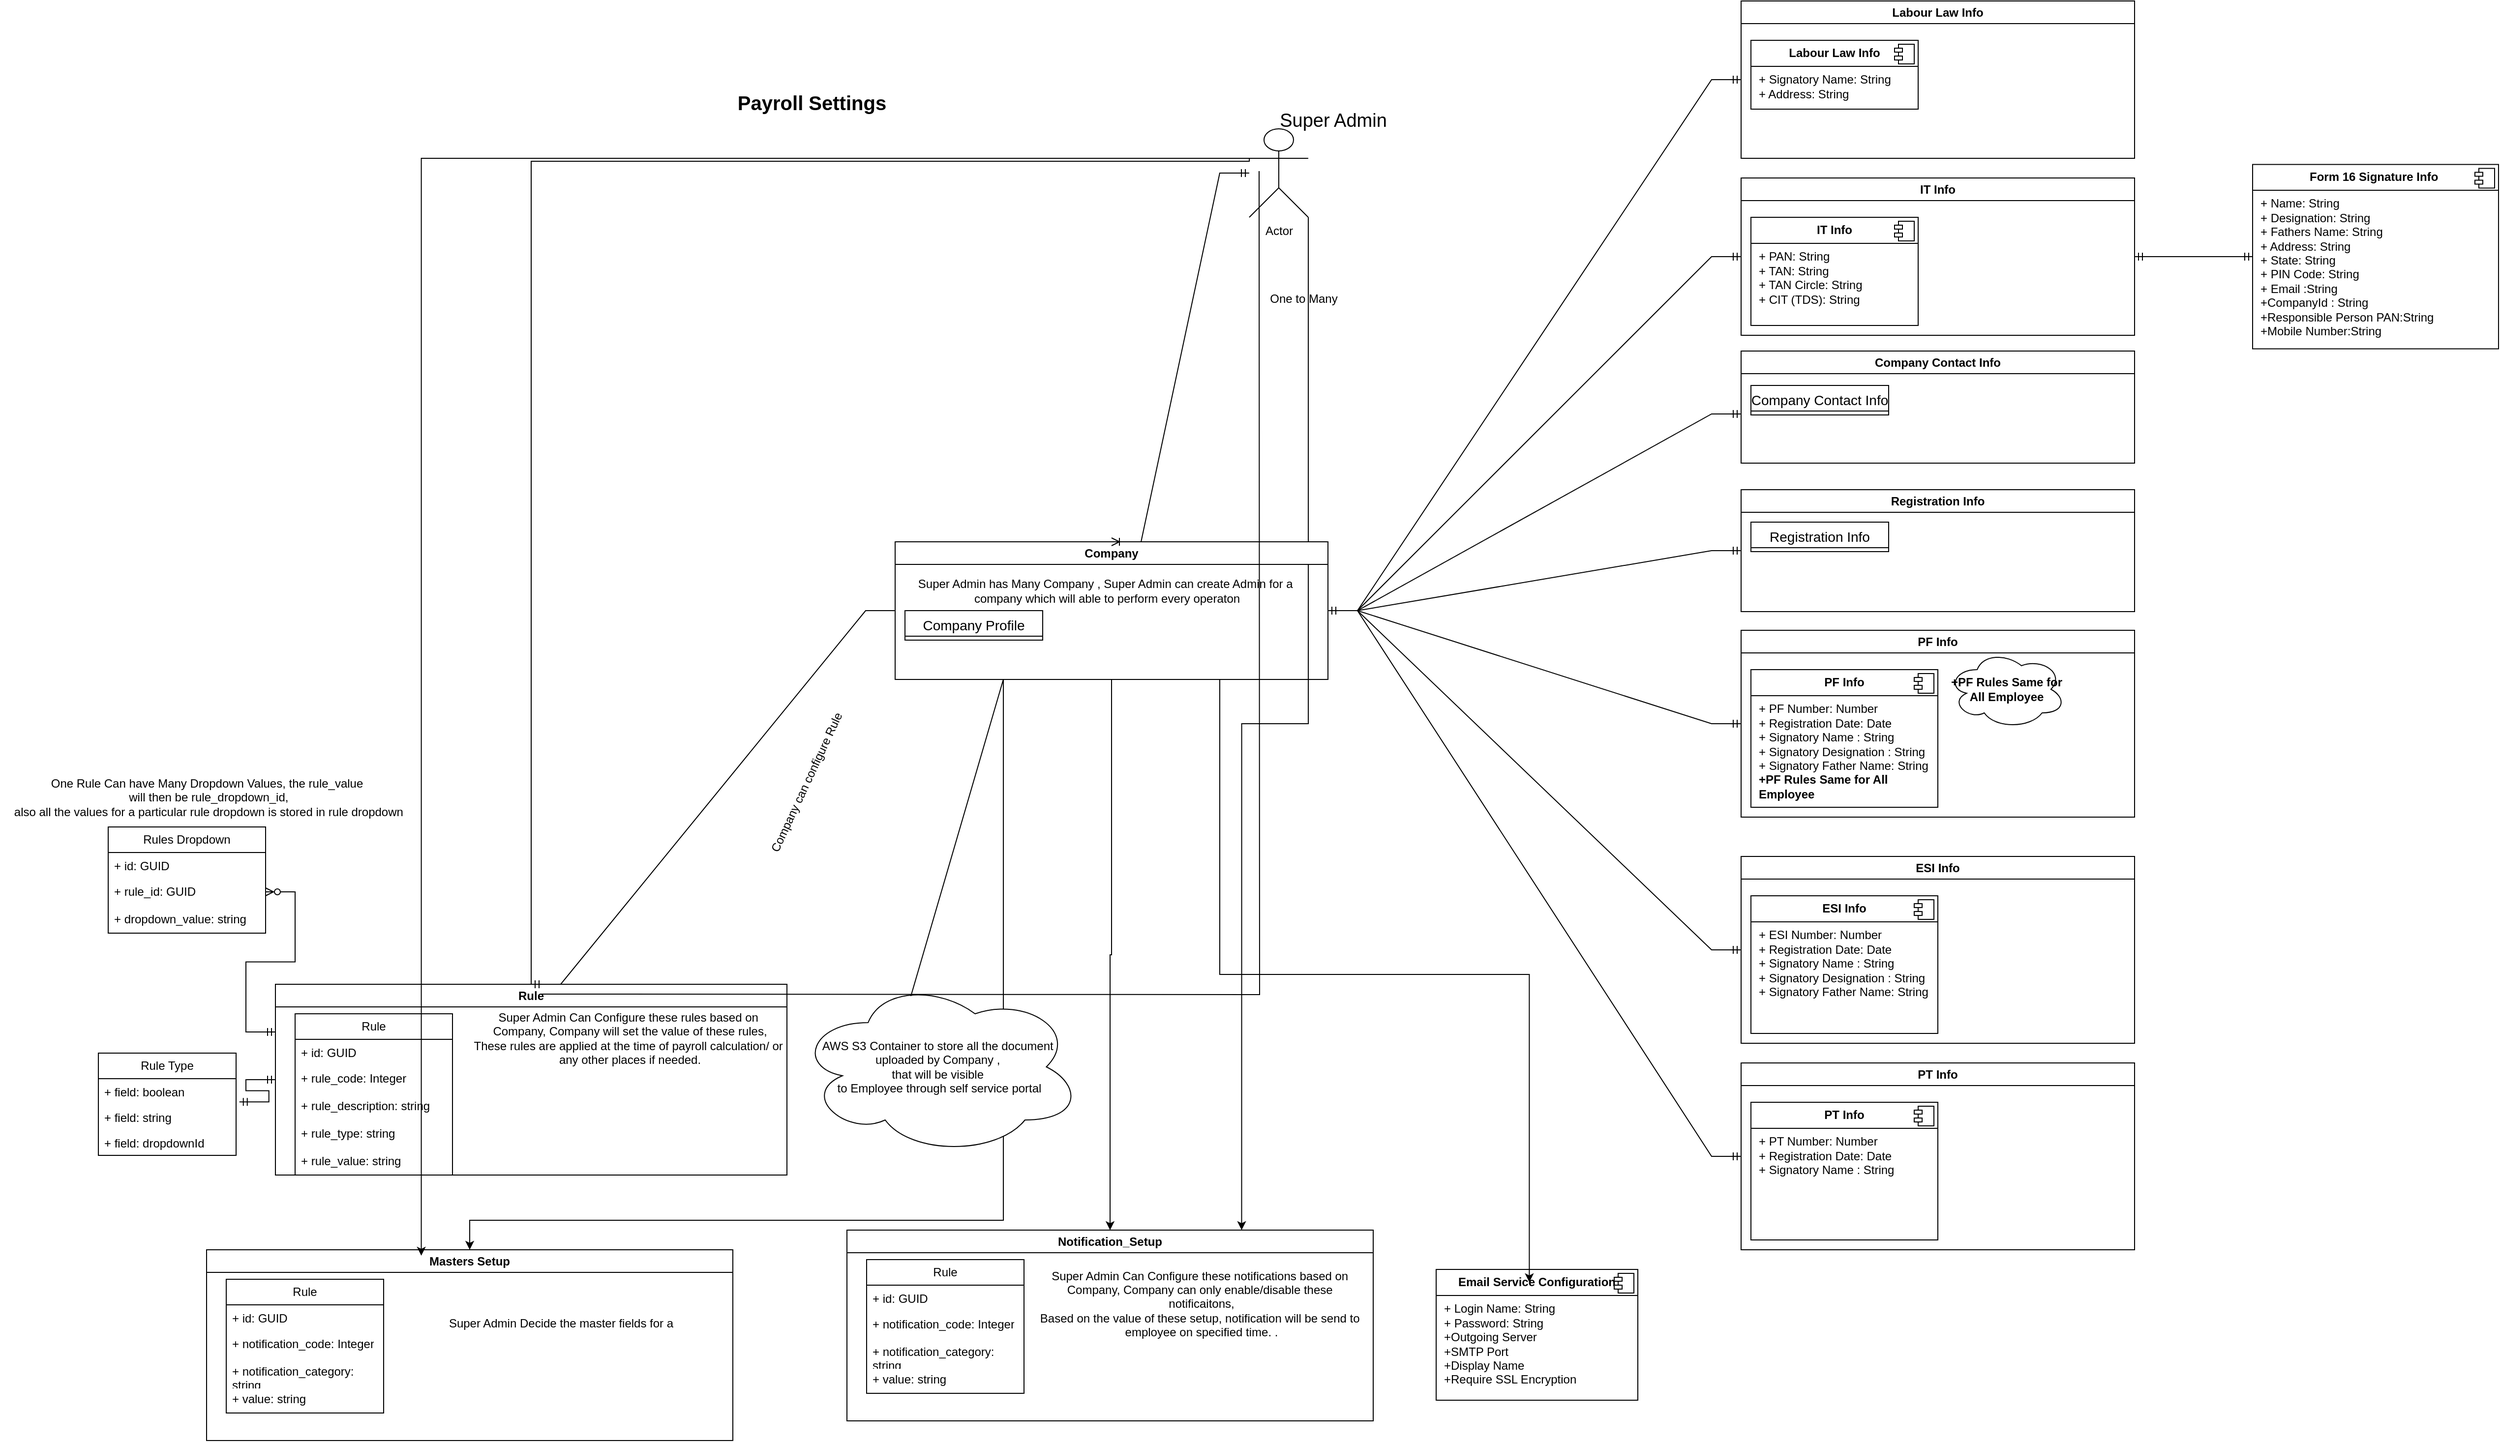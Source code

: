 <mxfile version="24.3.0" type="github">
  <diagram name="Page-1" id="mV1qP1kzvMr_AGbJ9KCR">
    <mxGraphModel dx="1588" dy="1857" grid="1" gridSize="10" guides="1" tooltips="1" connect="1" arrows="1" fold="1" page="1" pageScale="1" pageWidth="1169" pageHeight="827" math="0" shadow="0">
      <root>
        <mxCell id="0" />
        <mxCell id="1" parent="0" />
        <mxCell id="gpeztKrh80QSo0MVFvQO-153" style="edgeStyle=orthogonalEdgeStyle;rounded=0;orthogonalLoop=1;jettySize=auto;html=1;exitX=1;exitY=1;exitDx=0;exitDy=0;exitPerimeter=0;entryX=0.75;entryY=0;entryDx=0;entryDy=0;" edge="1" parent="1" source="gpeztKrh80QSo0MVFvQO-1" target="gpeztKrh80QSo0MVFvQO-133">
          <mxGeometry relative="1" as="geometry" />
        </mxCell>
        <mxCell id="gpeztKrh80QSo0MVFvQO-1" value="Actor" style="shape=umlActor;verticalLabelPosition=bottom;verticalAlign=top;html=1;outlineConnect=0;" vertex="1" parent="1">
          <mxGeometry x="540" y="-780" width="60" height="90" as="geometry" />
        </mxCell>
        <mxCell id="gpeztKrh80QSo0MVFvQO-5" value="Super Admin&lt;div style=&quot;font-size: 19px;&quot;&gt;&lt;br style=&quot;font-size: 19px;&quot;&gt;&lt;/div&gt;" style="text;html=1;align=center;verticalAlign=middle;resizable=0;points=[];autosize=1;strokeColor=none;fillColor=none;fontSize=19;" vertex="1" parent="1">
          <mxGeometry x="560" y="-807" width="130" height="60" as="geometry" />
        </mxCell>
        <mxCell id="gpeztKrh80QSo0MVFvQO-141" style="edgeStyle=orthogonalEdgeStyle;rounded=0;orthogonalLoop=1;jettySize=auto;html=1;exitX=0.5;exitY=1;exitDx=0;exitDy=0;" edge="1" parent="1" source="gpeztKrh80QSo0MVFvQO-6" target="gpeztKrh80QSo0MVFvQO-133">
          <mxGeometry relative="1" as="geometry" />
        </mxCell>
        <mxCell id="gpeztKrh80QSo0MVFvQO-150" style="edgeStyle=orthogonalEdgeStyle;rounded=0;orthogonalLoop=1;jettySize=auto;html=1;exitX=0.25;exitY=1;exitDx=0;exitDy=0;entryX=0.5;entryY=0;entryDx=0;entryDy=0;" edge="1" parent="1" source="gpeztKrh80QSo0MVFvQO-6" target="gpeztKrh80QSo0MVFvQO-143">
          <mxGeometry relative="1" as="geometry">
            <Array as="points">
              <mxPoint x="290" y="330" />
              <mxPoint x="-253" y="330" />
            </Array>
          </mxGeometry>
        </mxCell>
        <mxCell id="gpeztKrh80QSo0MVFvQO-6" value="Company" style="swimlane;whiteSpace=wrap;html=1;" vertex="1" parent="1">
          <mxGeometry x="180" y="-360" width="440" height="140" as="geometry" />
        </mxCell>
        <mxCell id="gpeztKrh80QSo0MVFvQO-8" value="Super Admin has Many Company , Super Admin can create Admin for a&amp;nbsp;&lt;div&gt;company which will able to perform every operaton&lt;/div&gt;" style="text;html=1;align=center;verticalAlign=middle;resizable=0;points=[];autosize=1;strokeColor=none;fillColor=none;" vertex="1" parent="gpeztKrh80QSo0MVFvQO-6">
          <mxGeometry x="10" y="30" width="410" height="40" as="geometry" />
        </mxCell>
        <mxCell id="gpeztKrh80QSo0MVFvQO-11" value="Company Profile" style="swimlane;fontStyle=0;childLayout=stackLayout;horizontal=1;startSize=26;horizontalStack=0;resizeParent=1;resizeParentMax=0;resizeLast=0;collapsible=1;marginBottom=0;align=center;fontSize=14;verticalAlign=top;spacingBottom=0;" vertex="1" collapsed="1" parent="gpeztKrh80QSo0MVFvQO-6">
          <mxGeometry x="10" y="70" width="140" height="30" as="geometry">
            <mxRectangle x="10" y="70" width="248" height="116" as="alternateBounds" />
          </mxGeometry>
        </mxCell>
        <mxCell id="gpeztKrh80QSo0MVFvQO-12" value="@Name&lt;span style=&quot;white-space: pre;&quot;&gt;&#x9;&lt;/span&gt;@Phone&amp;nbsp;&lt;span style=&quot;white-space: pre;&quot;&gt;&#x9;&lt;/span&gt;@Type of Buisness&lt;span style=&quot;white-space: pre;&quot;&gt;&#x9;&lt;/span&gt;" style="text;strokeColor=none;fillColor=none;spacingLeft=4;spacingRight=4;overflow=hidden;rotatable=0;points=[[0,0.5],[1,0.5]];portConstraint=eastwest;fontSize=12;whiteSpace=wrap;html=1;" vertex="1" parent="gpeztKrh80QSo0MVFvQO-11">
          <mxGeometry y="26" width="248" height="30" as="geometry" />
        </mxCell>
        <mxCell id="gpeztKrh80QSo0MVFvQO-13" value="@State&amp;nbsp;&lt;span style=&quot;white-space: pre;&quot;&gt;&#x9;&lt;/span&gt;@PIN&lt;span style=&quot;white-space: pre;&quot;&gt;&#x9;&lt;/span&gt;@Website&lt;span style=&quot;white-space: pre;&quot;&gt;&#x9;&lt;/span&gt;@GSTIN" style="text;strokeColor=none;fillColor=none;spacingLeft=4;spacingRight=4;overflow=hidden;rotatable=0;points=[[0,0.5],[1,0.5]];portConstraint=eastwest;fontSize=12;whiteSpace=wrap;html=1;" vertex="1" parent="gpeztKrh80QSo0MVFvQO-11">
          <mxGeometry y="56" width="248" height="30" as="geometry" />
        </mxCell>
        <mxCell id="gpeztKrh80QSo0MVFvQO-14" value="@Address&amp;nbsp;&lt;span style=&quot;white-space: pre;&quot;&gt;&#x9;&lt;/span&gt;&lt;span style=&quot;white-space: pre;&quot;&gt;&#x9;&lt;/span&gt;@Abbreviation&lt;div&gt;&amp;nbsp;&lt;div&gt;&lt;br&gt;&lt;/div&gt;&lt;div&gt;&lt;br&gt;&lt;/div&gt;&lt;div&gt;&lt;br&gt;&lt;/div&gt;&lt;/div&gt;" style="text;strokeColor=none;fillColor=none;spacingLeft=4;spacingRight=4;overflow=hidden;rotatable=0;points=[[0,0.5],[1,0.5]];portConstraint=eastwest;fontSize=12;whiteSpace=wrap;html=1;" vertex="1" parent="gpeztKrh80QSo0MVFvQO-11">
          <mxGeometry y="86" width="248" height="30" as="geometry" />
        </mxCell>
        <mxCell id="gpeztKrh80QSo0MVFvQO-7" value="" style="edgeStyle=entityRelationEdgeStyle;fontSize=12;html=1;endArrow=ERoneToMany;startArrow=ERmandOne;rounded=0;entryX=0.5;entryY=0;entryDx=0;entryDy=0;" edge="1" parent="1" source="gpeztKrh80QSo0MVFvQO-1" target="gpeztKrh80QSo0MVFvQO-6">
          <mxGeometry width="100" height="100" relative="1" as="geometry">
            <mxPoint x="560" y="-450" as="sourcePoint" />
            <mxPoint x="660" y="-550" as="targetPoint" />
          </mxGeometry>
        </mxCell>
        <mxCell id="gpeztKrh80QSo0MVFvQO-9" value="One to Many" style="text;html=1;align=center;verticalAlign=middle;resizable=0;points=[];autosize=1;strokeColor=none;fillColor=none;" vertex="1" parent="1">
          <mxGeometry x="550" y="-622" width="90" height="30" as="geometry" />
        </mxCell>
        <mxCell id="gpeztKrh80QSo0MVFvQO-10" value="&lt;b&gt;&lt;font style=&quot;font-size: 20px;&quot;&gt;Payroll Settings&lt;/font&gt;&lt;/b&gt;" style="text;html=1;align=center;verticalAlign=middle;resizable=0;points=[];autosize=1;strokeColor=none;fillColor=none;" vertex="1" parent="1">
          <mxGeometry x="10" y="-827" width="170" height="40" as="geometry" />
        </mxCell>
        <mxCell id="gpeztKrh80QSo0MVFvQO-15" value="" style="edgeStyle=entityRelationEdgeStyle;fontSize=12;html=1;endArrow=ERmandOne;startArrow=ERmandOne;rounded=0;exitX=1;exitY=0.5;exitDx=0;exitDy=0;" edge="1" parent="1" source="gpeztKrh80QSo0MVFvQO-6">
          <mxGeometry width="100" height="100" relative="1" as="geometry">
            <mxPoint x="880" y="-380" as="sourcePoint" />
            <mxPoint x="1040" y="-490" as="targetPoint" />
            <Array as="points">
              <mxPoint x="1010" y="-480" />
            </Array>
          </mxGeometry>
        </mxCell>
        <mxCell id="gpeztKrh80QSo0MVFvQO-38" value="Company Contact Info" style="swimlane;whiteSpace=wrap;html=1;" vertex="1" parent="1">
          <mxGeometry x="1040" y="-554" width="400" height="114" as="geometry" />
        </mxCell>
        <mxCell id="gpeztKrh80QSo0MVFvQO-40" value="Company Contact Info" style="swimlane;fontStyle=0;childLayout=stackLayout;horizontal=1;startSize=26;horizontalStack=0;resizeParent=1;resizeParentMax=0;resizeLast=0;collapsible=1;marginBottom=0;align=center;fontSize=14;verticalAlign=top;spacingBottom=0;" vertex="1" collapsed="1" parent="gpeztKrh80QSo0MVFvQO-38">
          <mxGeometry x="10" y="35" width="140" height="30" as="geometry">
            <mxRectangle x="10" y="35" width="248" height="86" as="alternateBounds" />
          </mxGeometry>
        </mxCell>
        <mxCell id="gpeztKrh80QSo0MVFvQO-41" value="@Contact Person&lt;span style=&quot;white-space: pre;&quot;&gt;&#x9;&lt;/span&gt;@Secondary Contact Person&amp;nbsp;&lt;span style=&quot;white-space: pre;&quot;&gt;&#x9;&lt;/span&gt;@Phone1&lt;span style=&quot;white-space: pre;&quot;&gt;&#x9;&lt;/span&gt;&lt;div&gt;&lt;br&gt;&lt;/div&gt;" style="text;strokeColor=none;fillColor=none;spacingLeft=4;spacingRight=4;overflow=hidden;rotatable=0;points=[[0,0.5],[1,0.5]];portConstraint=eastwest;fontSize=12;whiteSpace=wrap;html=1;" vertex="1" parent="gpeztKrh80QSo0MVFvQO-40">
          <mxGeometry y="26" width="248" height="30" as="geometry" />
        </mxCell>
        <mxCell id="gpeztKrh80QSo0MVFvQO-43" value="&lt;div&gt;&lt;div&gt;@Phone2&lt;span style=&quot;white-space: pre;&quot;&gt;&#x9;&lt;/span&gt;@Email1&lt;span style=&quot;white-space: pre;&quot;&gt;&#x9;&lt;/span&gt;@Email2&lt;br&gt;&lt;/div&gt;&lt;/div&gt;" style="text;strokeColor=none;fillColor=none;spacingLeft=4;spacingRight=4;overflow=hidden;rotatable=0;points=[[0,0.5],[1,0.5]];portConstraint=eastwest;fontSize=12;whiteSpace=wrap;html=1;" vertex="1" parent="gpeztKrh80QSo0MVFvQO-40">
          <mxGeometry y="56" width="248" height="30" as="geometry" />
        </mxCell>
        <mxCell id="gpeztKrh80QSo0MVFvQO-45" value="Registration Info" style="swimlane;whiteSpace=wrap;html=1;" vertex="1" parent="1">
          <mxGeometry x="1040" y="-413" width="400" height="124" as="geometry" />
        </mxCell>
        <mxCell id="gpeztKrh80QSo0MVFvQO-46" value="Registration Info" style="swimlane;fontStyle=0;childLayout=stackLayout;horizontal=1;startSize=26;horizontalStack=0;resizeParent=1;resizeParentMax=0;resizeLast=0;collapsible=1;marginBottom=0;align=center;fontSize=14;verticalAlign=top;spacingBottom=0;" vertex="1" collapsed="1" parent="gpeztKrh80QSo0MVFvQO-45">
          <mxGeometry x="10" y="33" width="140" height="30" as="geometry">
            <mxRectangle x="10" y="33" width="248" height="66" as="alternateBounds" />
          </mxGeometry>
        </mxCell>
        <mxCell id="gpeztKrh80QSo0MVFvQO-50" value="@Incorporation Date&amp;nbsp;&lt;div&gt;@Corporate Identfier Number&lt;/div&gt;" style="text;html=1;align=center;verticalAlign=middle;resizable=0;points=[];autosize=1;strokeColor=none;fillColor=none;" vertex="1" parent="gpeztKrh80QSo0MVFvQO-46">
          <mxGeometry y="26" width="248" height="40" as="geometry" />
        </mxCell>
        <mxCell id="gpeztKrh80QSo0MVFvQO-49" value="" style="edgeStyle=entityRelationEdgeStyle;fontSize=12;html=1;endArrow=ERmandOne;startArrow=ERmandOne;rounded=0;exitX=1;exitY=0.5;exitDx=0;exitDy=0;entryX=0;entryY=0.5;entryDx=0;entryDy=0;" edge="1" parent="1" source="gpeztKrh80QSo0MVFvQO-6" target="gpeztKrh80QSo0MVFvQO-45">
          <mxGeometry width="100" height="100" relative="1" as="geometry">
            <mxPoint x="890" y="-360" as="sourcePoint" />
            <mxPoint x="1050" y="-480" as="targetPoint" />
            <Array as="points">
              <mxPoint x="1020" y="-470" />
            </Array>
          </mxGeometry>
        </mxCell>
        <mxCell id="gpeztKrh80QSo0MVFvQO-54" value="PF Info" style="swimlane;whiteSpace=wrap;html=1;" vertex="1" parent="1">
          <mxGeometry x="1040" y="-270" width="400" height="190" as="geometry" />
        </mxCell>
        <mxCell id="gpeztKrh80QSo0MVFvQO-58" value="&lt;p style=&quot;margin:0px;margin-top:6px;text-align:center;&quot;&gt;&lt;b&gt;PF Info&lt;/b&gt;&lt;/p&gt;&lt;hr size=&quot;1&quot; style=&quot;border-style:solid;&quot;&gt;&lt;p style=&quot;margin:0px;margin-left:8px;&quot;&gt;+ PF Number: Number&lt;br&gt;+ Registration Date: Date&lt;/p&gt;&lt;p style=&quot;margin:0px;margin-left:8px;&quot;&gt;+ Signatory Name : String&lt;/p&gt;&lt;p style=&quot;margin:0px;margin-left:8px;&quot;&gt;+ Signatory Designation : String&lt;/p&gt;&lt;p style=&quot;margin:0px;margin-left:8px;&quot;&gt;+ Signatory Father Name: String&lt;/p&gt;&lt;p style=&quot;margin:0px;margin-left:8px;&quot;&gt;&lt;b&gt;+PF Rules Same for All Employee&lt;/b&gt;&lt;/p&gt;" style="align=left;overflow=fill;html=1;dropTarget=0;whiteSpace=wrap;" vertex="1" parent="gpeztKrh80QSo0MVFvQO-54">
          <mxGeometry x="10" y="40" width="190" height="140" as="geometry" />
        </mxCell>
        <mxCell id="gpeztKrh80QSo0MVFvQO-59" value="" style="shape=component;jettyWidth=8;jettyHeight=4;" vertex="1" parent="gpeztKrh80QSo0MVFvQO-58">
          <mxGeometry x="1" width="20" height="20" relative="1" as="geometry">
            <mxPoint x="-24" y="4" as="offset" />
          </mxGeometry>
        </mxCell>
        <mxCell id="gpeztKrh80QSo0MVFvQO-60" value="&lt;b style=&quot;text-align: left;&quot;&gt;+PF Rules Same for All Employee&lt;/b&gt;" style="ellipse;shape=cloud;whiteSpace=wrap;html=1;" vertex="1" parent="gpeztKrh80QSo0MVFvQO-54">
          <mxGeometry x="210" y="20" width="120" height="80" as="geometry" />
        </mxCell>
        <mxCell id="gpeztKrh80QSo0MVFvQO-57" value="" style="edgeStyle=entityRelationEdgeStyle;fontSize=12;html=1;endArrow=ERmandOne;startArrow=ERmandOne;rounded=0;entryX=0;entryY=0.5;entryDx=0;entryDy=0;exitX=1;exitY=0.5;exitDx=0;exitDy=0;" edge="1" parent="1" source="gpeztKrh80QSo0MVFvQO-6" target="gpeztKrh80QSo0MVFvQO-54">
          <mxGeometry width="100" height="100" relative="1" as="geometry">
            <mxPoint x="880" y="-370" as="sourcePoint" />
            <mxPoint x="1050" y="-308" as="targetPoint" />
            <Array as="points">
              <mxPoint x="1030" y="-460" />
            </Array>
          </mxGeometry>
        </mxCell>
        <mxCell id="gpeztKrh80QSo0MVFvQO-61" value="ESI Info" style="swimlane;whiteSpace=wrap;html=1;" vertex="1" parent="1">
          <mxGeometry x="1040" y="-40" width="400" height="190" as="geometry" />
        </mxCell>
        <mxCell id="gpeztKrh80QSo0MVFvQO-62" value="&lt;p style=&quot;margin:0px;margin-top:6px;text-align:center;&quot;&gt;&lt;b&gt;ESI Info&lt;/b&gt;&lt;/p&gt;&lt;hr size=&quot;1&quot; style=&quot;border-style:solid;&quot;&gt;&lt;p style=&quot;margin:0px;margin-left:8px;&quot;&gt;+ ESI Number: Number&lt;br&gt;+ Registration Date: Date&lt;/p&gt;&lt;p style=&quot;margin:0px;margin-left:8px;&quot;&gt;+ Signatory Name : String&lt;/p&gt;&lt;p style=&quot;margin:0px;margin-left:8px;&quot;&gt;+ Signatory Designation : String&lt;/p&gt;&lt;p style=&quot;margin:0px;margin-left:8px;&quot;&gt;+ Signatory Father Name: String&lt;/p&gt;" style="align=left;overflow=fill;html=1;dropTarget=0;whiteSpace=wrap;" vertex="1" parent="gpeztKrh80QSo0MVFvQO-61">
          <mxGeometry x="10" y="40" width="190" height="140" as="geometry" />
        </mxCell>
        <mxCell id="gpeztKrh80QSo0MVFvQO-63" value="" style="shape=component;jettyWidth=8;jettyHeight=4;" vertex="1" parent="gpeztKrh80QSo0MVFvQO-62">
          <mxGeometry x="1" width="20" height="20" relative="1" as="geometry">
            <mxPoint x="-24" y="4" as="offset" />
          </mxGeometry>
        </mxCell>
        <mxCell id="gpeztKrh80QSo0MVFvQO-65" value="" style="edgeStyle=entityRelationEdgeStyle;fontSize=12;html=1;endArrow=ERmandOne;startArrow=ERmandOne;rounded=0;entryX=0;entryY=0.5;entryDx=0;entryDy=0;exitX=1;exitY=0.5;exitDx=0;exitDy=0;" edge="1" parent="1" source="gpeztKrh80QSo0MVFvQO-6" target="gpeztKrh80QSo0MVFvQO-61">
          <mxGeometry width="100" height="100" relative="1" as="geometry">
            <mxPoint x="880" y="-370" as="sourcePoint" />
            <mxPoint x="1030" y="45" as="targetPoint" />
            <Array as="points">
              <mxPoint x="1030" y="-460" />
            </Array>
          </mxGeometry>
        </mxCell>
        <mxCell id="gpeztKrh80QSo0MVFvQO-66" value="PT Info" style="swimlane;whiteSpace=wrap;html=1;" vertex="1" parent="1">
          <mxGeometry x="1040" y="170" width="400" height="190" as="geometry" />
        </mxCell>
        <mxCell id="gpeztKrh80QSo0MVFvQO-67" value="&lt;p style=&quot;margin:0px;margin-top:6px;text-align:center;&quot;&gt;&lt;b&gt;PT Info&lt;/b&gt;&lt;/p&gt;&lt;hr size=&quot;1&quot; style=&quot;border-style:solid;&quot;&gt;&lt;p style=&quot;margin:0px;margin-left:8px;&quot;&gt;+ PT Number: Number&lt;br&gt;+ Registration Date: Date&lt;/p&gt;&lt;p style=&quot;margin:0px;margin-left:8px;&quot;&gt;+ Signatory Name : String&lt;/p&gt;" style="align=left;overflow=fill;html=1;dropTarget=0;whiteSpace=wrap;" vertex="1" parent="gpeztKrh80QSo0MVFvQO-66">
          <mxGeometry x="10" y="40" width="190" height="140" as="geometry" />
        </mxCell>
        <mxCell id="gpeztKrh80QSo0MVFvQO-68" value="" style="shape=component;jettyWidth=8;jettyHeight=4;" vertex="1" parent="gpeztKrh80QSo0MVFvQO-67">
          <mxGeometry x="1" width="20" height="20" relative="1" as="geometry">
            <mxPoint x="-24" y="4" as="offset" />
          </mxGeometry>
        </mxCell>
        <mxCell id="gpeztKrh80QSo0MVFvQO-69" value="" style="edgeStyle=entityRelationEdgeStyle;fontSize=12;html=1;endArrow=ERmandOne;startArrow=ERmandOne;rounded=0;entryX=0;entryY=0.5;entryDx=0;entryDy=0;exitX=1;exitY=0.5;exitDx=0;exitDy=0;" edge="1" parent="1" source="gpeztKrh80QSo0MVFvQO-6" target="gpeztKrh80QSo0MVFvQO-66">
          <mxGeometry width="100" height="100" relative="1" as="geometry">
            <mxPoint x="880" y="-370" as="sourcePoint" />
            <mxPoint x="1020" y="245" as="targetPoint" />
            <Array as="points">
              <mxPoint x="890" y="-370" />
              <mxPoint x="1030" y="-460" />
            </Array>
          </mxGeometry>
        </mxCell>
        <mxCell id="gpeztKrh80QSo0MVFvQO-70" value="IT Info" style="swimlane;whiteSpace=wrap;html=1;" vertex="1" parent="1">
          <mxGeometry x="1040" y="-730" width="400" height="160" as="geometry" />
        </mxCell>
        <mxCell id="gpeztKrh80QSo0MVFvQO-71" value="&lt;p style=&quot;margin:0px;margin-top:6px;text-align:center;&quot;&gt;&lt;span style=&quot;font-weight: 700;&quot;&gt;IT Info&lt;/span&gt;&lt;br&gt;&lt;/p&gt;&lt;hr size=&quot;1&quot; style=&quot;border-style:solid;&quot;&gt;&lt;p style=&quot;margin:0px;margin-left:8px;&quot;&gt;+ PAN: String&lt;br&gt;+ TAN: String&lt;/p&gt;&lt;p style=&quot;margin:0px;margin-left:8px;&quot;&gt;+ TAN Circle: String&lt;/p&gt;&lt;p style=&quot;margin:0px;margin-left:8px;&quot;&gt;+ CIT (TDS): String&lt;/p&gt;" style="align=left;overflow=fill;html=1;dropTarget=0;whiteSpace=wrap;" vertex="1" parent="gpeztKrh80QSo0MVFvQO-70">
          <mxGeometry x="10" y="40" width="170" height="110" as="geometry" />
        </mxCell>
        <mxCell id="gpeztKrh80QSo0MVFvQO-72" value="" style="shape=component;jettyWidth=8;jettyHeight=4;" vertex="1" parent="gpeztKrh80QSo0MVFvQO-71">
          <mxGeometry x="1" width="20" height="20" relative="1" as="geometry">
            <mxPoint x="-24" y="4" as="offset" />
          </mxGeometry>
        </mxCell>
        <mxCell id="gpeztKrh80QSo0MVFvQO-73" value="" style="edgeStyle=entityRelationEdgeStyle;fontSize=12;html=1;endArrow=ERmandOne;startArrow=ERmandOne;rounded=0;entryX=0;entryY=0.5;entryDx=0;entryDy=0;exitX=1;exitY=0.5;exitDx=0;exitDy=0;" edge="1" parent="1" source="gpeztKrh80QSo0MVFvQO-6" target="gpeztKrh80QSo0MVFvQO-70">
          <mxGeometry width="100" height="100" relative="1" as="geometry">
            <mxPoint x="880" y="-370" as="sourcePoint" />
            <mxPoint x="1050" y="-480" as="targetPoint" />
            <Array as="points">
              <mxPoint x="1020" y="-470" />
            </Array>
          </mxGeometry>
        </mxCell>
        <mxCell id="gpeztKrh80QSo0MVFvQO-74" value="" style="edgeStyle=entityRelationEdgeStyle;fontSize=12;html=1;endArrow=ERmandOne;startArrow=ERmandOne;rounded=0;exitX=1;exitY=0.5;exitDx=0;exitDy=0;entryX=0;entryY=0.5;entryDx=0;entryDy=0;" edge="1" parent="1" source="gpeztKrh80QSo0MVFvQO-70" target="gpeztKrh80QSo0MVFvQO-75">
          <mxGeometry width="100" height="100" relative="1" as="geometry">
            <mxPoint x="1430" y="-550" as="sourcePoint" />
            <mxPoint x="1530" y="-650" as="targetPoint" />
          </mxGeometry>
        </mxCell>
        <mxCell id="gpeztKrh80QSo0MVFvQO-75" value="&lt;p style=&quot;margin:0px;margin-top:6px;text-align:center;&quot;&gt;&lt;b&gt;Form 16 Signature Info&amp;nbsp;&lt;/b&gt;&lt;/p&gt;&lt;hr size=&quot;1&quot; style=&quot;border-style:solid;&quot;&gt;&lt;p style=&quot;margin:0px;margin-left:8px;&quot;&gt;+ Name: String&lt;br&gt;+ Designation: String&lt;/p&gt;&lt;p style=&quot;margin:0px;margin-left:8px;&quot;&gt;+ Fathers Name: String&lt;/p&gt;&lt;p style=&quot;margin:0px;margin-left:8px;&quot;&gt;+ Address: String&lt;/p&gt;&lt;p style=&quot;margin:0px;margin-left:8px;&quot;&gt;+ State: String&lt;/p&gt;&lt;p style=&quot;margin:0px;margin-left:8px;&quot;&gt;+ PIN Code: String&lt;/p&gt;&lt;p style=&quot;margin:0px;margin-left:8px;&quot;&gt;+ Email :String&lt;/p&gt;&lt;p style=&quot;margin:0px;margin-left:8px;&quot;&gt;+CompanyId : String&lt;/p&gt;&lt;p style=&quot;margin:0px;margin-left:8px;&quot;&gt;+Responsible Person PAN:String&lt;/p&gt;&lt;p style=&quot;margin:0px;margin-left:8px;&quot;&gt;+Mobile Number:String&lt;/p&gt;&lt;p style=&quot;margin:0px;margin-left:8px;&quot;&gt;&lt;br&gt;&lt;/p&gt;" style="align=left;overflow=fill;html=1;dropTarget=0;whiteSpace=wrap;" vertex="1" parent="1">
          <mxGeometry x="1560" y="-743.75" width="250" height="187.5" as="geometry" />
        </mxCell>
        <mxCell id="gpeztKrh80QSo0MVFvQO-76" value="" style="shape=component;jettyWidth=8;jettyHeight=4;" vertex="1" parent="gpeztKrh80QSo0MVFvQO-75">
          <mxGeometry x="1" width="20" height="20" relative="1" as="geometry">
            <mxPoint x="-24" y="4" as="offset" />
          </mxGeometry>
        </mxCell>
        <mxCell id="gpeztKrh80QSo0MVFvQO-77" value="Labour Law Info" style="swimlane;whiteSpace=wrap;html=1;" vertex="1" parent="1">
          <mxGeometry x="1040" y="-910" width="400" height="160" as="geometry" />
        </mxCell>
        <mxCell id="gpeztKrh80QSo0MVFvQO-78" value="&lt;p style=&quot;margin:0px;margin-top:6px;text-align:center;&quot;&gt;&lt;span style=&quot;font-weight: 700;&quot;&gt;Labour Law Info&lt;/span&gt;&lt;br&gt;&lt;/p&gt;&lt;hr size=&quot;1&quot; style=&quot;border-style:solid;&quot;&gt;&lt;p style=&quot;margin:0px;margin-left:8px;&quot;&gt;+ Signatory Name: String&lt;br&gt;+ Address: String&lt;/p&gt;" style="align=left;overflow=fill;html=1;dropTarget=0;whiteSpace=wrap;" vertex="1" parent="gpeztKrh80QSo0MVFvQO-77">
          <mxGeometry x="10" y="40" width="170" height="70" as="geometry" />
        </mxCell>
        <mxCell id="gpeztKrh80QSo0MVFvQO-79" value="" style="shape=component;jettyWidth=8;jettyHeight=4;" vertex="1" parent="gpeztKrh80QSo0MVFvQO-78">
          <mxGeometry x="1" width="20" height="20" relative="1" as="geometry">
            <mxPoint x="-24" y="4" as="offset" />
          </mxGeometry>
        </mxCell>
        <mxCell id="gpeztKrh80QSo0MVFvQO-80" value="" style="edgeStyle=entityRelationEdgeStyle;fontSize=12;html=1;endArrow=ERmandOne;startArrow=ERmandOne;rounded=0;entryX=0;entryY=0.5;entryDx=0;entryDy=0;exitX=1;exitY=0.5;exitDx=0;exitDy=0;" edge="1" parent="1" source="gpeztKrh80QSo0MVFvQO-6" target="gpeztKrh80QSo0MVFvQO-77">
          <mxGeometry width="100" height="100" relative="1" as="geometry">
            <mxPoint x="890" y="-360" as="sourcePoint" />
            <mxPoint x="1050" y="-640" as="targetPoint" />
            <Array as="points">
              <mxPoint x="1030" y="-460" />
            </Array>
          </mxGeometry>
        </mxCell>
        <mxCell id="gpeztKrh80QSo0MVFvQO-102" value="Rule" style="swimlane;whiteSpace=wrap;html=1;" vertex="1" parent="1">
          <mxGeometry x="-450" y="90" width="520" height="194" as="geometry">
            <mxRectangle x="-330" y="90" width="70" height="30" as="alternateBounds" />
          </mxGeometry>
        </mxCell>
        <mxCell id="gpeztKrh80QSo0MVFvQO-90" value="Rule" style="swimlane;fontStyle=0;childLayout=stackLayout;horizontal=1;startSize=26;fillColor=none;horizontalStack=0;resizeParent=1;resizeParentMax=0;resizeLast=0;collapsible=1;marginBottom=0;whiteSpace=wrap;html=1;" vertex="1" parent="gpeztKrh80QSo0MVFvQO-102">
          <mxGeometry x="20" y="30" width="160" height="164" as="geometry">
            <mxRectangle x="20" y="30" width="70" height="30" as="alternateBounds" />
          </mxGeometry>
        </mxCell>
        <mxCell id="gpeztKrh80QSo0MVFvQO-94" value="+ id: GUID" style="text;strokeColor=none;fillColor=none;align=left;verticalAlign=top;spacingLeft=4;spacingRight=4;overflow=hidden;rotatable=0;points=[[0,0.5],[1,0.5]];portConstraint=eastwest;whiteSpace=wrap;html=1;" vertex="1" parent="gpeztKrh80QSo0MVFvQO-90">
          <mxGeometry y="26" width="160" height="26" as="geometry" />
        </mxCell>
        <mxCell id="gpeztKrh80QSo0MVFvQO-91" value="+ rule_code: Integer" style="text;strokeColor=none;fillColor=none;align=left;verticalAlign=top;spacingLeft=4;spacingRight=4;overflow=hidden;rotatable=0;points=[[0,0.5],[1,0.5]];portConstraint=eastwest;whiteSpace=wrap;html=1;" vertex="1" parent="gpeztKrh80QSo0MVFvQO-90">
          <mxGeometry y="52" width="160" height="28" as="geometry" />
        </mxCell>
        <mxCell id="gpeztKrh80QSo0MVFvQO-100" value="+ rule_description: string" style="text;strokeColor=none;fillColor=none;align=left;verticalAlign=top;spacingLeft=4;spacingRight=4;overflow=hidden;rotatable=0;points=[[0,0.5],[1,0.5]];portConstraint=eastwest;whiteSpace=wrap;html=1;" vertex="1" parent="gpeztKrh80QSo0MVFvQO-90">
          <mxGeometry y="80" width="160" height="28" as="geometry" />
        </mxCell>
        <mxCell id="gpeztKrh80QSo0MVFvQO-101" value="+ rule_type: string" style="text;strokeColor=none;fillColor=none;align=left;verticalAlign=top;spacingLeft=4;spacingRight=4;overflow=hidden;rotatable=0;points=[[0,0.5],[1,0.5]];portConstraint=eastwest;whiteSpace=wrap;html=1;" vertex="1" parent="gpeztKrh80QSo0MVFvQO-90">
          <mxGeometry y="108" width="160" height="28" as="geometry" />
        </mxCell>
        <mxCell id="gpeztKrh80QSo0MVFvQO-95" value="+ rule_value: string" style="text;strokeColor=none;fillColor=none;align=left;verticalAlign=top;spacingLeft=4;spacingRight=4;overflow=hidden;rotatable=0;points=[[0,0.5],[1,0.5]];portConstraint=eastwest;whiteSpace=wrap;html=1;" vertex="1" parent="gpeztKrh80QSo0MVFvQO-90">
          <mxGeometry y="136" width="160" height="28" as="geometry" />
        </mxCell>
        <mxCell id="gpeztKrh80QSo0MVFvQO-105" value="Super Admin Can Configure&amp;nbsp;&lt;span style=&quot;background-color: initial;&quot;&gt;these rules based on&amp;nbsp;&lt;/span&gt;&lt;div&gt;Company,&amp;nbsp;&lt;span style=&quot;background-color: initial;&quot;&gt;Company will set the value of these rules,&lt;/span&gt;&lt;/div&gt;&lt;div&gt;&lt;span style=&quot;background-color: initial;&quot;&gt;These rules are applied&amp;nbsp;&lt;/span&gt;&lt;span style=&quot;background-color: initial;&quot;&gt;at the time of payroll calculation/ or&amp;nbsp;&lt;/span&gt;&lt;/div&gt;&lt;div&gt;&lt;span style=&quot;background-color: initial;&quot;&gt;any other places if needed.&lt;/span&gt;&lt;/div&gt;" style="text;html=1;align=center;verticalAlign=middle;resizable=0;points=[];autosize=1;strokeColor=none;fillColor=none;" vertex="1" parent="gpeztKrh80QSo0MVFvQO-102">
          <mxGeometry x="190" y="20" width="340" height="70" as="geometry" />
        </mxCell>
        <mxCell id="gpeztKrh80QSo0MVFvQO-104" value="" style="endArrow=none;html=1;rounded=0;entryX=0;entryY=0.333;entryDx=0;entryDy=0;entryPerimeter=0;exitX=0.5;exitY=0;exitDx=0;exitDy=0;edgeStyle=orthogonalEdgeStyle;" edge="1" parent="1" source="gpeztKrh80QSo0MVFvQO-102" target="gpeztKrh80QSo0MVFvQO-1">
          <mxGeometry relative="1" as="geometry">
            <mxPoint x="-20" y="-110" as="sourcePoint" />
            <mxPoint x="340" y="-450" as="targetPoint" />
            <Array as="points">
              <mxPoint x="-190" y="-747" />
            </Array>
          </mxGeometry>
        </mxCell>
        <mxCell id="gpeztKrh80QSo0MVFvQO-106" value="" style="edgeStyle=entityRelationEdgeStyle;fontSize=12;html=1;endArrow=ERmandOne;rounded=0;exitX=0;exitY=0.5;exitDx=0;exitDy=0;entryX=0.5;entryY=0;entryDx=0;entryDy=0;" edge="1" parent="1" source="gpeztKrh80QSo0MVFvQO-6" target="gpeztKrh80QSo0MVFvQO-102">
          <mxGeometry width="100" height="100" relative="1" as="geometry">
            <mxPoint x="240" y="120" as="sourcePoint" />
            <mxPoint x="340" y="20" as="targetPoint" />
            <Array as="points">
              <mxPoint x="-20" y="80" />
            </Array>
          </mxGeometry>
        </mxCell>
        <mxCell id="gpeztKrh80QSo0MVFvQO-107" value="Rule Type" style="swimlane;fontStyle=0;childLayout=stackLayout;horizontal=1;startSize=26;fillColor=none;horizontalStack=0;resizeParent=1;resizeParentMax=0;resizeLast=0;collapsible=1;marginBottom=0;whiteSpace=wrap;html=1;" vertex="1" parent="1">
          <mxGeometry x="-630" y="160" width="140" height="104" as="geometry" />
        </mxCell>
        <mxCell id="gpeztKrh80QSo0MVFvQO-108" value="+ field: boolean" style="text;strokeColor=none;fillColor=none;align=left;verticalAlign=top;spacingLeft=4;spacingRight=4;overflow=hidden;rotatable=0;points=[[0,0.5],[1,0.5]];portConstraint=eastwest;whiteSpace=wrap;html=1;" vertex="1" parent="gpeztKrh80QSo0MVFvQO-107">
          <mxGeometry y="26" width="140" height="26" as="geometry" />
        </mxCell>
        <mxCell id="gpeztKrh80QSo0MVFvQO-109" value="+ field: string" style="text;strokeColor=none;fillColor=none;align=left;verticalAlign=top;spacingLeft=4;spacingRight=4;overflow=hidden;rotatable=0;points=[[0,0.5],[1,0.5]];portConstraint=eastwest;whiteSpace=wrap;html=1;" vertex="1" parent="gpeztKrh80QSo0MVFvQO-107">
          <mxGeometry y="52" width="140" height="26" as="geometry" />
        </mxCell>
        <mxCell id="gpeztKrh80QSo0MVFvQO-110" value="+ field: dropdownId" style="text;strokeColor=none;fillColor=none;align=left;verticalAlign=top;spacingLeft=4;spacingRight=4;overflow=hidden;rotatable=0;points=[[0,0.5],[1,0.5]];portConstraint=eastwest;whiteSpace=wrap;html=1;" vertex="1" parent="gpeztKrh80QSo0MVFvQO-107">
          <mxGeometry y="78" width="140" height="26" as="geometry" />
        </mxCell>
        <mxCell id="gpeztKrh80QSo0MVFvQO-111" value="" style="edgeStyle=entityRelationEdgeStyle;fontSize=12;html=1;endArrow=ERmandOne;startArrow=ERmandOne;rounded=0;exitX=1.024;exitY=-0.093;exitDx=0;exitDy=0;exitPerimeter=0;entryX=0;entryY=0.5;entryDx=0;entryDy=0;" edge="1" parent="1" source="gpeztKrh80QSo0MVFvQO-109" target="gpeztKrh80QSo0MVFvQO-102">
          <mxGeometry width="100" height="100" relative="1" as="geometry">
            <mxPoint x="-210" y="210" as="sourcePoint" />
            <mxPoint x="-110" y="110" as="targetPoint" />
          </mxGeometry>
        </mxCell>
        <mxCell id="gpeztKrh80QSo0MVFvQO-112" value="Rules Dropdown" style="swimlane;fontStyle=0;childLayout=stackLayout;horizontal=1;startSize=26;fillColor=none;horizontalStack=0;resizeParent=1;resizeParentMax=0;resizeLast=0;collapsible=1;marginBottom=0;whiteSpace=wrap;html=1;" vertex="1" parent="1">
          <mxGeometry x="-620" y="-70" width="160" height="108" as="geometry" />
        </mxCell>
        <mxCell id="gpeztKrh80QSo0MVFvQO-113" value="+ id: GUID" style="text;strokeColor=none;fillColor=none;align=left;verticalAlign=top;spacingLeft=4;spacingRight=4;overflow=hidden;rotatable=0;points=[[0,0.5],[1,0.5]];portConstraint=eastwest;whiteSpace=wrap;html=1;" vertex="1" parent="gpeztKrh80QSo0MVFvQO-112">
          <mxGeometry y="26" width="160" height="26" as="geometry" />
        </mxCell>
        <mxCell id="gpeztKrh80QSo0MVFvQO-114" value="+ rule_id: GUID" style="text;strokeColor=none;fillColor=none;align=left;verticalAlign=top;spacingLeft=4;spacingRight=4;overflow=hidden;rotatable=0;points=[[0,0.5],[1,0.5]];portConstraint=eastwest;whiteSpace=wrap;html=1;" vertex="1" parent="gpeztKrh80QSo0MVFvQO-112">
          <mxGeometry y="52" width="160" height="28" as="geometry" />
        </mxCell>
        <mxCell id="gpeztKrh80QSo0MVFvQO-115" value="+ dropdown_value&lt;span style=&quot;color: rgba(0, 0, 0, 0); font-family: monospace; font-size: 0px; text-wrap: nowrap;&quot;&gt;%3CmxGraphModel%3E%3Croot%3E%3CmxCell%20id%3D%220%22%2F%3E%3CmxCell%20id%3D%221%22%20parent%3D%220%22%2F%3E%3CmxCell%20id%3D%222%22%20value%3D%22Rule%22%20style%3D%22swimlane%3BfontStyle%3D0%3BchildLayout%3DstackLayout%3Bhorizontal%3D1%3BstartSize%3D26%3BfillColor%3Dnone%3BhorizontalStack%3D0%3BresizeParent%3D1%3BresizeParentMax%3D0%3BresizeLast%3D0%3Bcollapsible%3D1%3BmarginBottom%3D0%3BwhiteSpace%3Dwrap%3Bhtml%3D1%3B%22%20vertex%3D%221%22%20parent%3D%221%22%3E%3CmxGeometry%20x%3D%22-310%22%20y%3D%22120%22%20width%3D%22160%22%20height%3D%22164%22%20as%3D%22geometry%22%2F%3E%3C%2FmxCell%3E%3CmxCell%20id%3D%223%22%20value%3D%22%2B%20id%3A%20GUID%22%20style%3D%22text%3BstrokeColor%3Dnone%3BfillColor%3Dnone%3Balign%3Dleft%3BverticalAlign%3Dtop%3BspacingLeft%3D4%3BspacingRight%3D4%3Boverflow%3Dhidden%3Brotatable%3D0%3Bpoints%3D%5B%5B0%2C0.5%5D%2C%5B1%2C0.5%5D%5D%3BportConstraint%3Deastwest%3BwhiteSpace%3Dwrap%3Bhtml%3D1%3B%22%20vertex%3D%221%22%20parent%3D%222%22%3E%3CmxGeometry%20y%3D%2226%22%20width%3D%22160%22%20height%3D%2226%22%20as%3D%22geometry%22%2F%3E%3C%2FmxCell%3E%3CmxCell%20id%3D%224%22%20value%3D%22%2B%20rule_code%3A%20Integer%22%20style%3D%22text%3BstrokeColor%3Dnone%3BfillColor%3Dnone%3Balign%3Dleft%3BverticalAlign%3Dtop%3BspacingLeft%3D4%3BspacingRight%3D4%3Boverflow%3Dhidden%3Brotatable%3D0%3Bpoints%3D%5B%5B0%2C0.5%5D%2C%5B1%2C0.5%5D%5D%3BportConstraint%3Deastwest%3BwhiteSpace%3Dwrap%3Bhtml%3D1%3B%22%20vertex%3D%221%22%20parent%3D%222%22%3E%3CmxGeometry%20y%3D%2252%22%20width%3D%22160%22%20height%3D%2228%22%20as%3D%22geometry%22%2F%3E%3C%2FmxCell%3E%3CmxCell%20id%3D%225%22%20value%3D%22%2B%20rule_description%3A%20string%22%20style%3D%22text%3BstrokeColor%3Dnone%3BfillColor%3Dnone%3Balign%3Dleft%3BverticalAlign%3Dtop%3BspacingLeft%3D4%3BspacingRight%3D4%3Boverflow%3Dhidden%3Brotatable%3D0%3Bpoints%3D%5B%5B0%2C0.5%5D%2C%5B1%2C0.5%5D%5D%3BportConstraint%3Deastwest%3BwhiteSpace%3Dwrap%3Bhtml%3D1%3B%22%20vertex%3D%221%22%20parent%3D%222%22%3E%3CmxGeometry%20y%3D%2280%22%20width%3D%22160%22%20height%3D%2228%22%20as%3D%22geometry%22%2F%3E%3C%2FmxCell%3E%3CmxCell%20id%3D%226%22%20value%3D%22%2B%20rule_type%3A%20string%22%20style%3D%22text%3BstrokeColor%3Dnone%3BfillColor%3Dnone%3Balign%3Dleft%3BverticalAlign%3Dtop%3BspacingLeft%3D4%3BspacingRight%3D4%3Boverflow%3Dhidden%3Brotatable%3D0%3Bpoints%3D%5B%5B0%2C0.5%5D%2C%5B1%2C0.5%5D%5D%3BportConstraint%3Deastwest%3BwhiteSpace%3Dwrap%3Bhtml%3D1%3B%22%20vertex%3D%221%22%20parent%3D%222%22%3E%3CmxGeometry%20y%3D%22108%22%20width%3D%22160%22%20height%3D%2228%22%20as%3D%22geometry%22%2F%3E%3C%2FmxCell%3E%3CmxCell%20id%3D%227%22%20value%3D%22%2B%20rule_value%3A%20string%22%20style%3D%22text%3BstrokeColor%3Dnone%3BfillColor%3Dnone%3Balign%3Dleft%3BverticalAlign%3Dtop%3BspacingLeft%3D4%3BspacingRight%3D4%3Boverflow%3Dhidden%3Brotatable%3D0%3Bpoints%3D%5B%5B0%2C0.5%5D%2C%5B1%2C0.5%5D%5D%3BportConstraint%3Deastwest%3BwhiteSpace%3Dwrap%3Bhtml%3D1%3B%22%20vertex%3D%221%22%20parent%3D%222%22%3E%3CmxGeometry%20y%3D%22136%22%20width%3D%22160%22%20height%3D%2228%22%20as%3D%22geometry%22%2F%3E%3C%2FmxCell%3E%3C%2Froot%3E%3C%2FmxGraphModel%3E&lt;/span&gt;: string" style="text;strokeColor=none;fillColor=none;align=left;verticalAlign=top;spacingLeft=4;spacingRight=4;overflow=hidden;rotatable=0;points=[[0,0.5],[1,0.5]];portConstraint=eastwest;whiteSpace=wrap;html=1;" vertex="1" parent="gpeztKrh80QSo0MVFvQO-112">
          <mxGeometry y="80" width="160" height="28" as="geometry" />
        </mxCell>
        <mxCell id="gpeztKrh80QSo0MVFvQO-119" value="" style="edgeStyle=entityRelationEdgeStyle;fontSize=12;html=1;endArrow=ERzeroToMany;startArrow=ERmandOne;rounded=0;entryX=1;entryY=0.5;entryDx=0;entryDy=0;exitX=0;exitY=0.25;exitDx=0;exitDy=0;" edge="1" parent="1" source="gpeztKrh80QSo0MVFvQO-102" target="gpeztKrh80QSo0MVFvQO-114">
          <mxGeometry width="100" height="100" relative="1" as="geometry">
            <mxPoint x="-330" y="180" as="sourcePoint" />
            <mxPoint x="-170" y="90" as="targetPoint" />
          </mxGeometry>
        </mxCell>
        <mxCell id="gpeztKrh80QSo0MVFvQO-122" value="One Rule Can have Many Dropdown Values, the rule_value&lt;div&gt;&amp;nbsp;will then be rule_dropdown_id,&lt;div&gt;&amp;nbsp;also all the values for a particular rule dropdown is stored in rule dropdown&lt;/div&gt;&lt;/div&gt;" style="text;html=1;align=center;verticalAlign=middle;resizable=0;points=[];autosize=1;strokeColor=none;fillColor=none;" vertex="1" parent="1">
          <mxGeometry x="-730" y="-130" width="420" height="60" as="geometry" />
        </mxCell>
        <mxCell id="gpeztKrh80QSo0MVFvQO-123" value="Company can configure Rule" style="text;html=1;align=center;verticalAlign=middle;resizable=0;points=[];autosize=1;strokeColor=none;fillColor=none;rotation=-65;" vertex="1" parent="1">
          <mxGeometry y="-130" width="180" height="30" as="geometry" />
        </mxCell>
        <mxCell id="gpeztKrh80QSo0MVFvQO-125" value="AWS S3 Container to store all the document&amp;nbsp;&lt;div&gt;uploaded by Company ,&amp;nbsp;&lt;/div&gt;&lt;div&gt;that will be visible&amp;nbsp;&lt;/div&gt;&lt;div&gt;to Employee through self service portal&lt;/div&gt;" style="ellipse;shape=cloud;whiteSpace=wrap;html=1;" vertex="1" parent="1">
          <mxGeometry x="80" y="84" width="290" height="180" as="geometry" />
        </mxCell>
        <mxCell id="gpeztKrh80QSo0MVFvQO-126" value="" style="endArrow=none;html=1;rounded=0;entryX=0.4;entryY=0.1;entryDx=0;entryDy=0;entryPerimeter=0;exitX=0.25;exitY=1;exitDx=0;exitDy=0;" edge="1" parent="1" source="gpeztKrh80QSo0MVFvQO-6" target="gpeztKrh80QSo0MVFvQO-125">
          <mxGeometry width="50" height="50" relative="1" as="geometry">
            <mxPoint x="290" y="-40" as="sourcePoint" />
            <mxPoint x="330" y="150" as="targetPoint" />
          </mxGeometry>
        </mxCell>
        <mxCell id="gpeztKrh80QSo0MVFvQO-127" value="&lt;p style=&quot;margin:0px;margin-top:6px;text-align:center;&quot;&gt;&lt;b&gt;Email Service Configuration&lt;/b&gt;&lt;/p&gt;&lt;hr size=&quot;1&quot; style=&quot;border-style:solid;&quot;&gt;&lt;p style=&quot;margin:0px;margin-left:8px;&quot;&gt;+ Login Name: String&lt;br&gt;+ Password: String&lt;/p&gt;&lt;p style=&quot;margin:0px;margin-left:8px;&quot;&gt;+Outgoing Server&lt;/p&gt;&lt;p style=&quot;margin:0px;margin-left:8px;&quot;&gt;+SMTP Port&lt;/p&gt;&lt;p style=&quot;margin:0px;margin-left:8px;&quot;&gt;+Display Name&lt;/p&gt;&lt;p style=&quot;margin:0px;margin-left:8px;&quot;&gt;+Require SSL Encryption&lt;/p&gt;" style="align=left;overflow=fill;html=1;dropTarget=0;whiteSpace=wrap;" vertex="1" parent="1">
          <mxGeometry x="730" y="380" width="205" height="133" as="geometry" />
        </mxCell>
        <mxCell id="gpeztKrh80QSo0MVFvQO-128" value="" style="shape=component;jettyWidth=8;jettyHeight=4;" vertex="1" parent="gpeztKrh80QSo0MVFvQO-127">
          <mxGeometry x="1" width="20" height="20" relative="1" as="geometry">
            <mxPoint x="-24" y="4" as="offset" />
          </mxGeometry>
        </mxCell>
        <mxCell id="gpeztKrh80QSo0MVFvQO-129" style="edgeStyle=orthogonalEdgeStyle;rounded=0;orthogonalLoop=1;jettySize=auto;html=1;exitX=0.75;exitY=1;exitDx=0;exitDy=0;entryX=0.462;entryY=0.098;entryDx=0;entryDy=0;entryPerimeter=0;" edge="1" parent="1" source="gpeztKrh80QSo0MVFvQO-6" target="gpeztKrh80QSo0MVFvQO-127">
          <mxGeometry relative="1" as="geometry" />
        </mxCell>
        <mxCell id="gpeztKrh80QSo0MVFvQO-133" value="Notification_Setup" style="swimlane;whiteSpace=wrap;html=1;" vertex="1" parent="1">
          <mxGeometry x="131" y="340" width="535" height="194" as="geometry">
            <mxRectangle x="-330" y="90" width="70" height="30" as="alternateBounds" />
          </mxGeometry>
        </mxCell>
        <mxCell id="gpeztKrh80QSo0MVFvQO-134" value="Rule" style="swimlane;fontStyle=0;childLayout=stackLayout;horizontal=1;startSize=26;fillColor=none;horizontalStack=0;resizeParent=1;resizeParentMax=0;resizeLast=0;collapsible=1;marginBottom=0;whiteSpace=wrap;html=1;" vertex="1" parent="gpeztKrh80QSo0MVFvQO-133">
          <mxGeometry x="20" y="30" width="160" height="136" as="geometry">
            <mxRectangle x="20" y="30" width="70" height="30" as="alternateBounds" />
          </mxGeometry>
        </mxCell>
        <mxCell id="gpeztKrh80QSo0MVFvQO-135" value="+ id: GUID" style="text;strokeColor=none;fillColor=none;align=left;verticalAlign=top;spacingLeft=4;spacingRight=4;overflow=hidden;rotatable=0;points=[[0,0.5],[1,0.5]];portConstraint=eastwest;whiteSpace=wrap;html=1;" vertex="1" parent="gpeztKrh80QSo0MVFvQO-134">
          <mxGeometry y="26" width="160" height="26" as="geometry" />
        </mxCell>
        <mxCell id="gpeztKrh80QSo0MVFvQO-136" value="+ notification_code: Integer" style="text;strokeColor=none;fillColor=none;align=left;verticalAlign=top;spacingLeft=4;spacingRight=4;overflow=hidden;rotatable=0;points=[[0,0.5],[1,0.5]];portConstraint=eastwest;whiteSpace=wrap;html=1;" vertex="1" parent="gpeztKrh80QSo0MVFvQO-134">
          <mxGeometry y="52" width="160" height="28" as="geometry" />
        </mxCell>
        <mxCell id="gpeztKrh80QSo0MVFvQO-137" value="+ notification_category: string" style="text;strokeColor=none;fillColor=none;align=left;verticalAlign=top;spacingLeft=4;spacingRight=4;overflow=hidden;rotatable=0;points=[[0,0.5],[1,0.5]];portConstraint=eastwest;whiteSpace=wrap;html=1;" vertex="1" parent="gpeztKrh80QSo0MVFvQO-134">
          <mxGeometry y="80" width="160" height="28" as="geometry" />
        </mxCell>
        <mxCell id="gpeztKrh80QSo0MVFvQO-138" value="+ value: string" style="text;strokeColor=none;fillColor=none;align=left;verticalAlign=top;spacingLeft=4;spacingRight=4;overflow=hidden;rotatable=0;points=[[0,0.5],[1,0.5]];portConstraint=eastwest;whiteSpace=wrap;html=1;" vertex="1" parent="gpeztKrh80QSo0MVFvQO-134">
          <mxGeometry y="108" width="160" height="28" as="geometry" />
        </mxCell>
        <mxCell id="gpeztKrh80QSo0MVFvQO-140" value="Super Admin Can Configure&amp;nbsp;&lt;span style=&quot;background-color: initial;&quot;&gt;these notifications based on&amp;nbsp;&lt;/span&gt;&lt;div&gt;Company,&amp;nbsp;&lt;span style=&quot;background-color: initial;&quot;&gt;Company can only enable/disable these&amp;nbsp;&lt;/span&gt;&lt;/div&gt;&lt;div&gt;&lt;span style=&quot;background-color: initial;&quot;&gt;notificaitons,&lt;/span&gt;&lt;/div&gt;&lt;div&gt;&lt;span style=&quot;background-color: initial;&quot;&gt;Based on the value of these setup, notification will be send to&amp;nbsp;&lt;/span&gt;&lt;/div&gt;&lt;div&gt;&lt;span style=&quot;background-color: initial;&quot;&gt;employee on specified time. .&lt;/span&gt;&lt;br&gt;&lt;/div&gt;" style="text;html=1;align=center;verticalAlign=middle;resizable=0;points=[];autosize=1;strokeColor=none;fillColor=none;" vertex="1" parent="gpeztKrh80QSo0MVFvQO-133">
          <mxGeometry x="185" y="30" width="350" height="90" as="geometry" />
        </mxCell>
        <mxCell id="gpeztKrh80QSo0MVFvQO-143" value="Masters Setup" style="swimlane;whiteSpace=wrap;html=1;" vertex="1" parent="1">
          <mxGeometry x="-520" y="360" width="535" height="194" as="geometry">
            <mxRectangle x="-330" y="90" width="70" height="30" as="alternateBounds" />
          </mxGeometry>
        </mxCell>
        <mxCell id="gpeztKrh80QSo0MVFvQO-144" value="Rule" style="swimlane;fontStyle=0;childLayout=stackLayout;horizontal=1;startSize=26;fillColor=none;horizontalStack=0;resizeParent=1;resizeParentMax=0;resizeLast=0;collapsible=1;marginBottom=0;whiteSpace=wrap;html=1;" vertex="1" parent="gpeztKrh80QSo0MVFvQO-143">
          <mxGeometry x="20" y="30" width="160" height="136" as="geometry">
            <mxRectangle x="20" y="30" width="70" height="30" as="alternateBounds" />
          </mxGeometry>
        </mxCell>
        <mxCell id="gpeztKrh80QSo0MVFvQO-145" value="+ id: GUID" style="text;strokeColor=none;fillColor=none;align=left;verticalAlign=top;spacingLeft=4;spacingRight=4;overflow=hidden;rotatable=0;points=[[0,0.5],[1,0.5]];portConstraint=eastwest;whiteSpace=wrap;html=1;" vertex="1" parent="gpeztKrh80QSo0MVFvQO-144">
          <mxGeometry y="26" width="160" height="26" as="geometry" />
        </mxCell>
        <mxCell id="gpeztKrh80QSo0MVFvQO-146" value="+ notification_code: Integer" style="text;strokeColor=none;fillColor=none;align=left;verticalAlign=top;spacingLeft=4;spacingRight=4;overflow=hidden;rotatable=0;points=[[0,0.5],[1,0.5]];portConstraint=eastwest;whiteSpace=wrap;html=1;" vertex="1" parent="gpeztKrh80QSo0MVFvQO-144">
          <mxGeometry y="52" width="160" height="28" as="geometry" />
        </mxCell>
        <mxCell id="gpeztKrh80QSo0MVFvQO-147" value="+ notification_category: string" style="text;strokeColor=none;fillColor=none;align=left;verticalAlign=top;spacingLeft=4;spacingRight=4;overflow=hidden;rotatable=0;points=[[0,0.5],[1,0.5]];portConstraint=eastwest;whiteSpace=wrap;html=1;" vertex="1" parent="gpeztKrh80QSo0MVFvQO-144">
          <mxGeometry y="80" width="160" height="28" as="geometry" />
        </mxCell>
        <mxCell id="gpeztKrh80QSo0MVFvQO-148" value="+ value: string" style="text;strokeColor=none;fillColor=none;align=left;verticalAlign=top;spacingLeft=4;spacingRight=4;overflow=hidden;rotatable=0;points=[[0,0.5],[1,0.5]];portConstraint=eastwest;whiteSpace=wrap;html=1;" vertex="1" parent="gpeztKrh80QSo0MVFvQO-144">
          <mxGeometry y="108" width="160" height="28" as="geometry" />
        </mxCell>
        <mxCell id="gpeztKrh80QSo0MVFvQO-149" value="&lt;div&gt;Super Admin Decide the master fields for a&lt;/div&gt;" style="text;html=1;align=center;verticalAlign=middle;resizable=0;points=[];autosize=1;strokeColor=none;fillColor=none;" vertex="1" parent="gpeztKrh80QSo0MVFvQO-143">
          <mxGeometry x="235" y="60" width="250" height="30" as="geometry" />
        </mxCell>
        <mxCell id="gpeztKrh80QSo0MVFvQO-151" value="" style="endArrow=none;html=1;rounded=0;entryX=0;entryY=0.333;entryDx=0;entryDy=0;entryPerimeter=0;exitX=0.5;exitY=0;exitDx=0;exitDy=0;edgeStyle=orthogonalEdgeStyle;" edge="1" parent="1">
          <mxGeometry relative="1" as="geometry">
            <mxPoint x="-180" y="100" as="sourcePoint" />
            <mxPoint x="550" y="-737" as="targetPoint" />
          </mxGeometry>
        </mxCell>
        <mxCell id="gpeztKrh80QSo0MVFvQO-152" style="edgeStyle=orthogonalEdgeStyle;rounded=0;orthogonalLoop=1;jettySize=auto;html=1;exitX=0;exitY=0.333;exitDx=0;exitDy=0;exitPerimeter=0;entryX=0.408;entryY=0.031;entryDx=0;entryDy=0;entryPerimeter=0;" edge="1" parent="1" source="gpeztKrh80QSo0MVFvQO-1" target="gpeztKrh80QSo0MVFvQO-143">
          <mxGeometry relative="1" as="geometry" />
        </mxCell>
      </root>
    </mxGraphModel>
  </diagram>
</mxfile>
